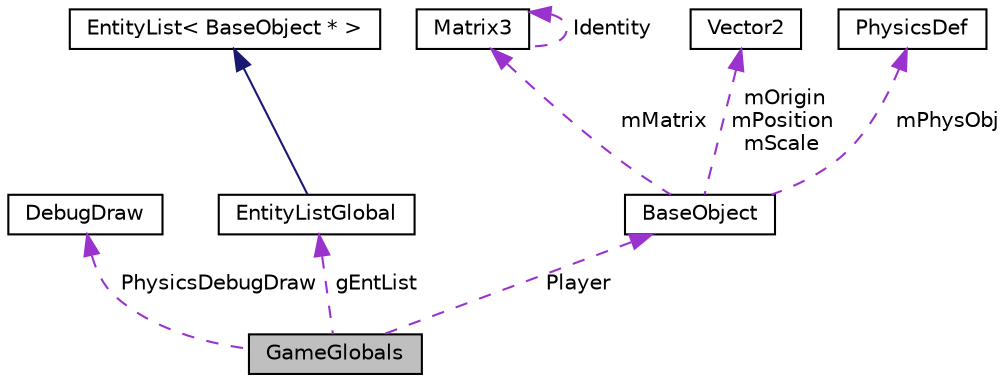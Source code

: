 digraph G
{
  edge [fontname="Helvetica",fontsize="10",labelfontname="Helvetica",labelfontsize="10"];
  node [fontname="Helvetica",fontsize="10",shape=record];
  Node1 [label="GameGlobals",height=0.2,width=0.4,color="black", fillcolor="grey75", style="filled" fontcolor="black"];
  Node2 -> Node1 [dir="back",color="darkorchid3",fontsize="10",style="dashed",label=" PhysicsDebugDraw" ,fontname="Helvetica"];
  Node2 [label="DebugDraw",height=0.2,width=0.4,color="black", fillcolor="white", style="filled",URL="$class_debug_draw.html"];
  Node3 -> Node1 [dir="back",color="darkorchid3",fontsize="10",style="dashed",label=" gEntList" ,fontname="Helvetica"];
  Node3 [label="EntityListGlobal",height=0.2,width=0.4,color="black", fillcolor="white", style="filled",URL="$class_entity_list_global.html"];
  Node4 -> Node3 [dir="back",color="midnightblue",fontsize="10",style="solid",fontname="Helvetica"];
  Node4 [label="EntityList\< BaseObject * \>",height=0.2,width=0.4,color="black", fillcolor="white", style="filled",URL="$class_entity_list.html"];
  Node5 -> Node1 [dir="back",color="darkorchid3",fontsize="10",style="dashed",label=" Player" ,fontname="Helvetica"];
  Node5 [label="BaseObject",height=0.2,width=0.4,color="black", fillcolor="white", style="filled",URL="$class_base_object.html"];
  Node6 -> Node5 [dir="back",color="darkorchid3",fontsize="10",style="dashed",label=" mMatrix" ,fontname="Helvetica"];
  Node6 [label="Matrix3",height=0.2,width=0.4,color="black", fillcolor="white", style="filled",URL="$class_matrix3.html",tooltip="Utility class to manipulate 3x3 matrices of floats."];
  Node6 -> Node6 [dir="back",color="darkorchid3",fontsize="10",style="dashed",label=" Identity" ,fontname="Helvetica"];
  Node7 -> Node5 [dir="back",color="darkorchid3",fontsize="10",style="dashed",label=" mOrigin\nmPosition\nmScale" ,fontname="Helvetica"];
  Node7 [label="Vector2",height=0.2,width=0.4,color="black", fillcolor="white", style="filled",URL="$class_vector2.html"];
  Node8 -> Node5 [dir="back",color="darkorchid3",fontsize="10",style="dashed",label=" mPhysObj" ,fontname="Helvetica"];
  Node8 [label="PhysicsDef",height=0.2,width=0.4,color="black", fillcolor="white", style="filled",URL="$class_physics_def.html"];
}
